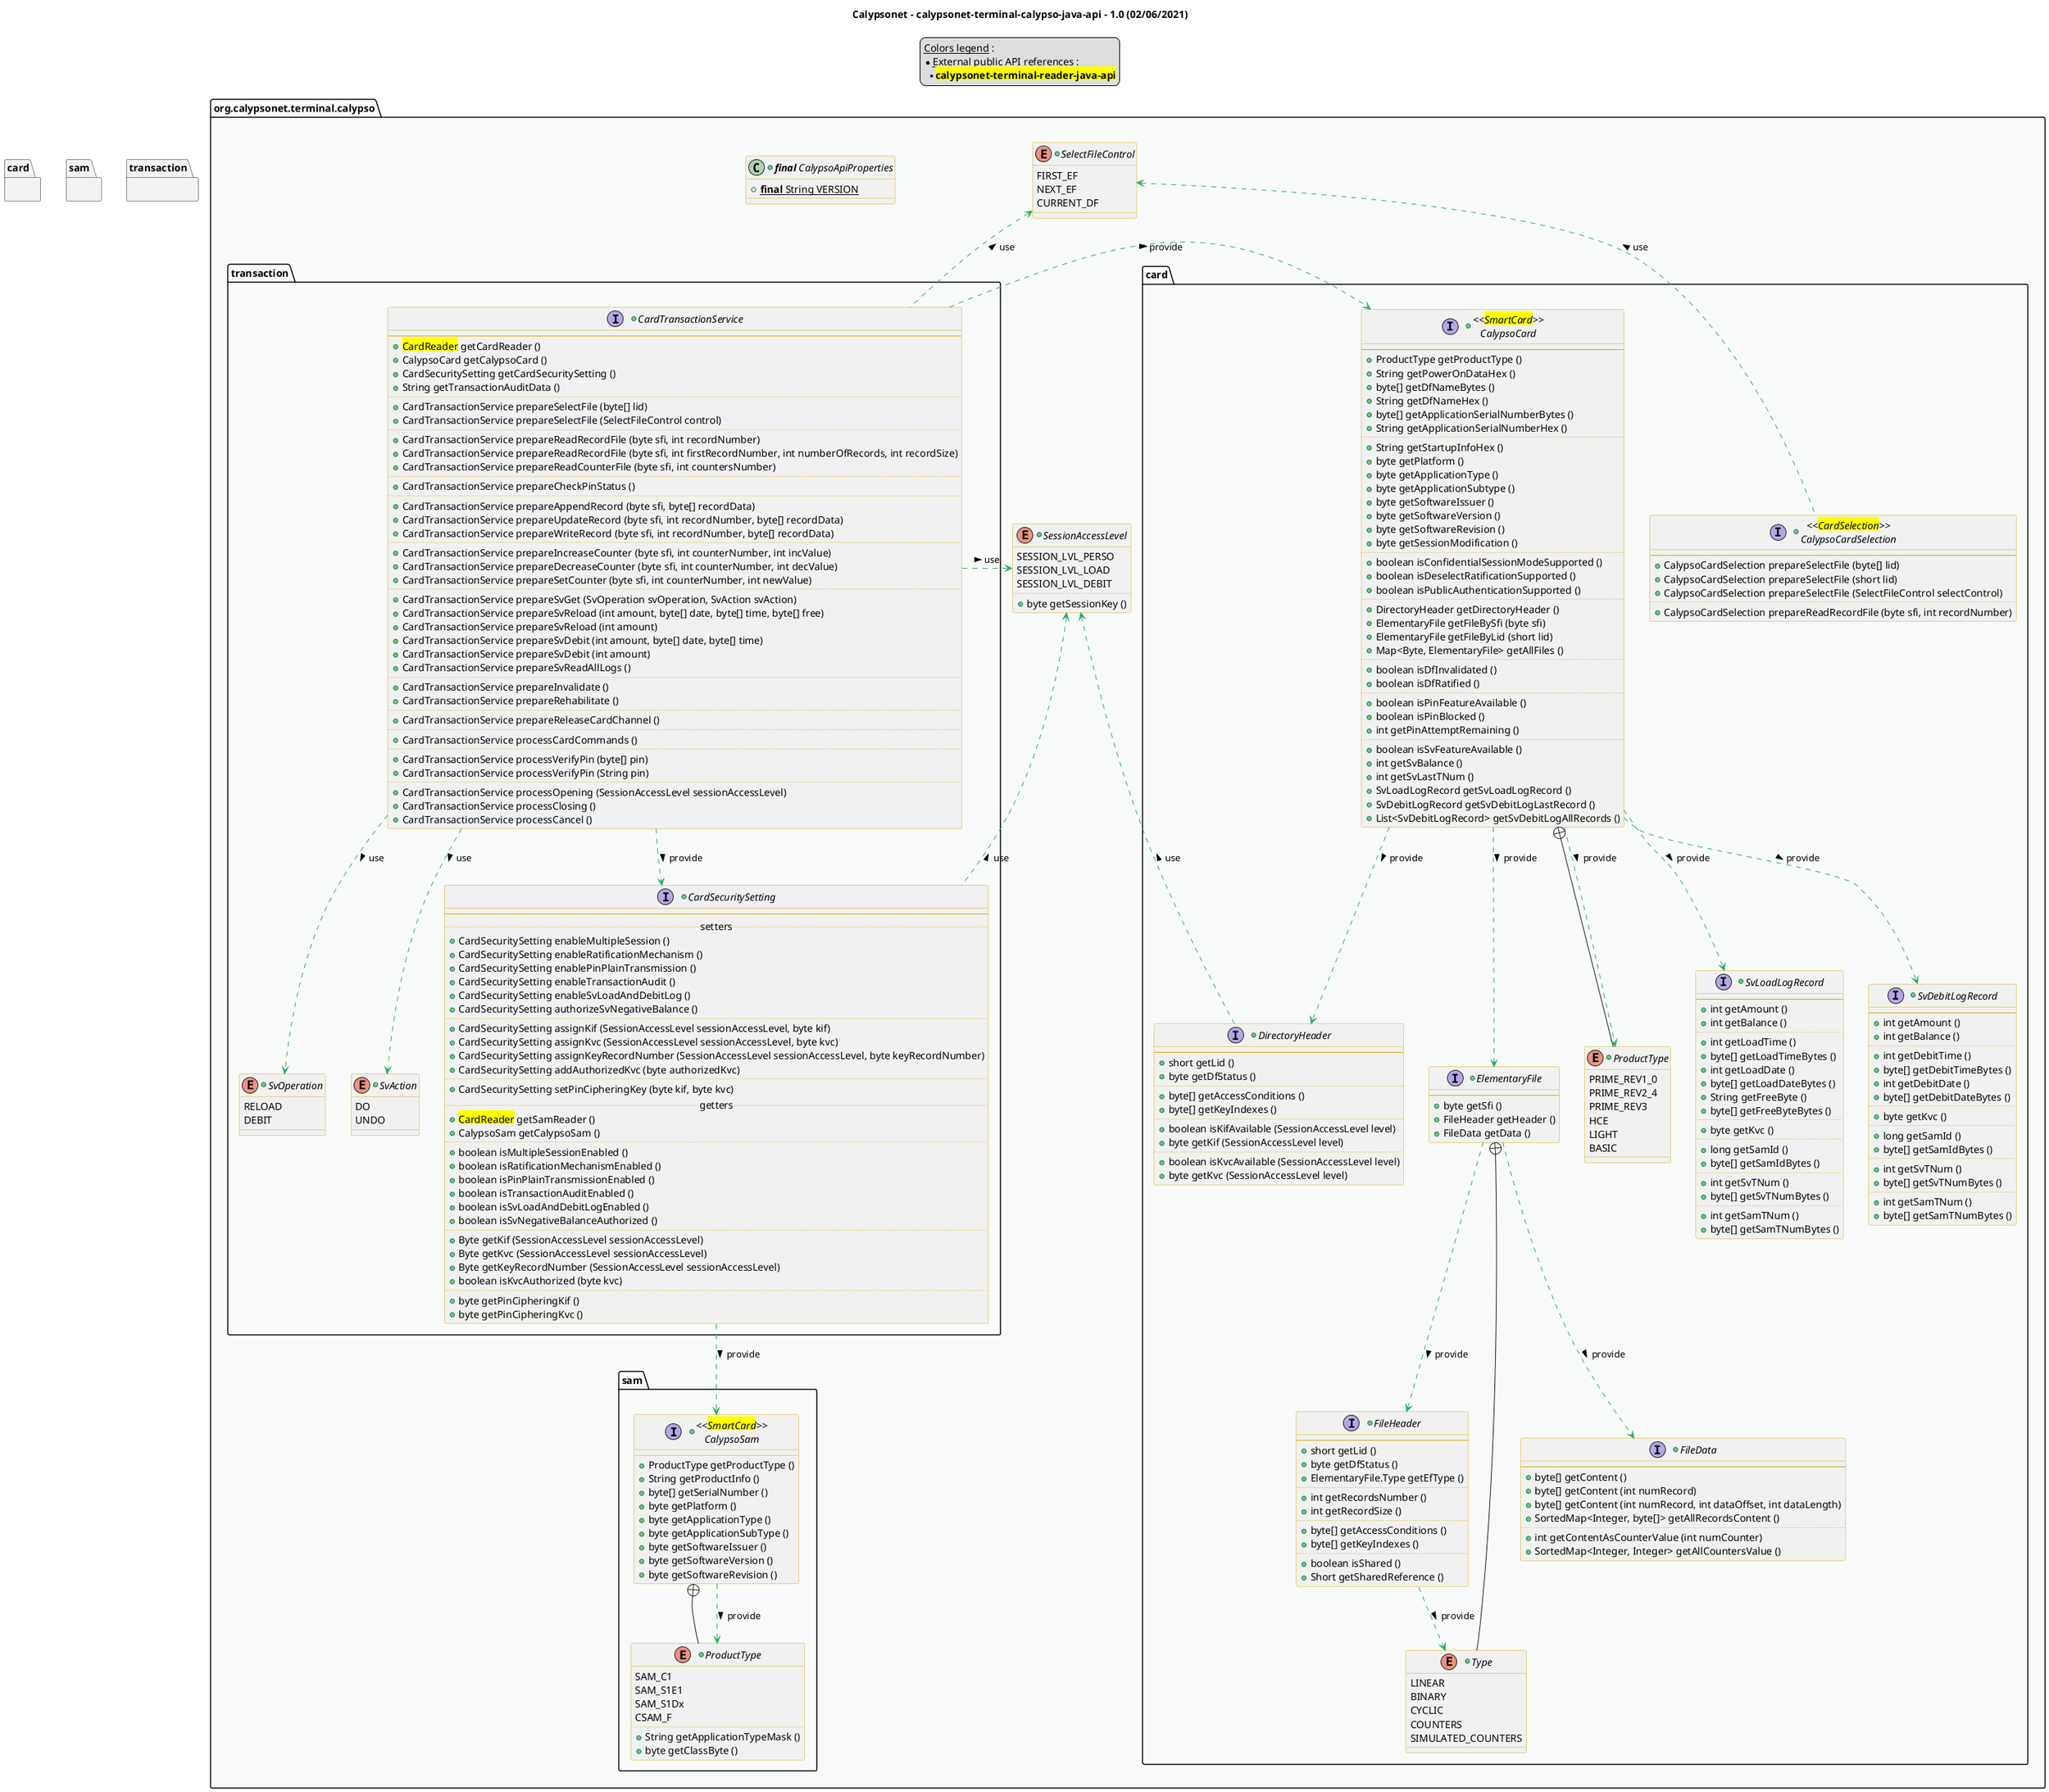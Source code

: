 @startuml
title
    Calypsonet - calypsonet-terminal-calypso-java-api - 1.0 (02/06/2021)
end title

' == THEME ==

'Couleurs issues de : https://htmlcolorcodes.com/fr/tableau-de-couleur/tableau-de-couleur-design-plat/
!define C_GREY1 F8F9F9
!define C_GREY2 F2F3F4
!define C_GREY3 E5E7E9
!define C_GREY4 D7DBDD
!define C_GREY5 CACFD2
!define C_GREY6 BDC3C7
!define C_LINK 3498DB
!define C_USE 27AE60

skinparam Shadowing false
skinparam ClassFontStyle italic
skinparam ClassBorderColor #D4AC0D
skinparam stereotypeABorderColor #A9DCDF
skinparam stereotypeIBorderColor #B4A7E5
skinparam stereotypeCBorderColor #ADD1B2
skinparam stereotypeEBorderColor #EB93DF
' Red
skinparam ClassBackgroundColor<<red>> #FDEDEC
skinparam ClassBorderColor<<red>> #E74C3C
hide <<red>> stereotype
' Purple
skinparam ClassBackgroundColor<<purple>> #F4ECF7
skinparam ClassBorderColor<<purple>> #8E44AD
hide <<purple>> stereotype
' blue
skinparam ClassBackgroundColor<<blue>> #EBF5FB
skinparam ClassBorderColor<<blue>> #3498DB
hide <<blue>> stereotype
' Green
skinparam ClassBackgroundColor<<green>> #E9F7EF
skinparam ClassBorderColor<<green>> #27AE60
hide <<green>> stereotype
' Grey
skinparam ClassBackgroundColor<<grey>> #EAECEE
skinparam ClassBorderColor<<grey>> #2C3E50
hide <<grey>> stereotype

' == CONTENT ==

legend top
    __Colors legend__ :
    * __External public API references__ :
    ** <back:yellow>**calypsonet-terminal-reader-java-api**</back>
end legend

package "org.calypsonet.terminal.calypso" as api {

    +class "**final** CalypsoApiProperties" as ApiProperties {
        +{static} **final** String VERSION
    }
    +enum SessionAccessLevel {
        SESSION_LVL_PERSO
        SESSION_LVL_LOAD
        SESSION_LVL_DEBIT
        ..
        +byte getSessionKey ()
    }
    +enum SelectFileControl {
        FIRST_EF
        NEXT_EF
        CURRENT_DF
    }

    package card {
        +interface "<<<back:yellow>CardSelection</back>>>\nCalypsoCardSelection" as CalypsoCardSelection {
            --
            +CalypsoCardSelection prepareSelectFile (byte[] lid)
            +CalypsoCardSelection prepareSelectFile (short lid)
            +CalypsoCardSelection prepareSelectFile (SelectFileControl selectControl)
            ..
            +CalypsoCardSelection prepareReadRecordFile (byte sfi, int recordNumber)
        }
        +interface "<<<back:yellow>SmartCard</back>>>\nCalypsoCard" as CalypsoCard {
            --
            +ProductType getProductType ()
            +String getPowerOnDataHex ()
            +byte[] getDfNameBytes ()
            +String getDfNameHex ()
            +byte[] getApplicationSerialNumberBytes ()
            +String getApplicationSerialNumberHex ()
            ..
            +String getStartupInfoHex ()
            +byte getPlatform ()
            +byte getApplicationType ()
            +byte getApplicationSubtype ()
            +byte getSoftwareIssuer ()
            +byte getSoftwareVersion ()
            +byte getSoftwareRevision ()
            +byte getSessionModification ()
            ..
            +boolean isConfidentialSessionModeSupported ()
            +boolean isDeselectRatificationSupported ()
            +boolean isPublicAuthenticationSupported ()
            ..
            +DirectoryHeader getDirectoryHeader ()
            +ElementaryFile getFileBySfi (byte sfi)
            +ElementaryFile getFileByLid (short lid)
            +Map<Byte, ElementaryFile> getAllFiles ()
            ..
            +boolean isDfInvalidated ()
            +boolean isDfRatified ()
            ..
            +boolean isPinFeatureAvailable ()
            +boolean isPinBlocked ()
            +int getPinAttemptRemaining ()
            ..
            +boolean isSvFeatureAvailable ()
            +int getSvBalance ()
            +int getSvLastTNum ()
            +SvLoadLogRecord getSvLoadLogRecord ()
            +SvDebitLogRecord getSvDebitLogLastRecord ()
            +List<SvDebitLogRecord> getSvDebitLogAllRecords ()
        }
        +interface DirectoryHeader {
            --
            +short getLid ()
            +byte getDfStatus ()
            ..
            +byte[] getAccessConditions ()
            +byte[] getKeyIndexes ()
            ..
            +boolean isKifAvailable (SessionAccessLevel level)
            +byte getKif (SessionAccessLevel level)
            ..
            +boolean isKvcAvailable (SessionAccessLevel level)
            +byte getKvc (SessionAccessLevel level)
        }
        +interface ElementaryFile {
            --
            +byte getSfi ()
            +FileHeader getHeader ()
            +FileData getData ()
        }
        +interface FileHeader {
            --
            +short getLid ()
            +byte getDfStatus ()
            +ElementaryFile.Type getEfType ()
            ..
            +int getRecordsNumber ()
            +int getRecordSize ()
            ..
            +byte[] getAccessConditions ()
            +byte[] getKeyIndexes ()
            ..
            +boolean isShared ()
            +Short getSharedReference ()
        }
        +enum "Type" as FileType {
            LINEAR
            BINARY
            CYCLIC
            COUNTERS
            SIMULATED_COUNTERS
        }
        +interface FileData {
            --
            +byte[] getContent ()
            +byte[] getContent (int numRecord)
            +byte[] getContent (int numRecord, int dataOffset, int dataLength)
            +SortedMap<Integer, byte[]> getAllRecordsContent ()
            ..
            +int getContentAsCounterValue (int numCounter)
            +SortedMap<Integer, Integer> getAllCountersValue ()
        }
        +enum "ProductType" as CardProductType {
            PRIME_REV1_0
            PRIME_REV2_4
            PRIME_REV3
            HCE
            LIGHT
            BASIC
        }
        +interface SvLoadLogRecord {
            --
            +int getAmount ()
            +int getBalance ()
            ..
            +int getLoadTime ()
            +byte[] getLoadTimeBytes ()
            +int getLoadDate ()
            +byte[] getLoadDateBytes ()
            +String getFreeByte ()
            +byte[] getFreeByteBytes ()
            ..
            +byte getKvc ()
            ..
            +long getSamId ()
            +byte[] getSamIdBytes ()
            ..
            +int getSvTNum ()
            +byte[] getSvTNumBytes ()
            ..
            +int getSamTNum ()
            +byte[] getSamTNumBytes ()
        }
        +interface SvDebitLogRecord {
            --
            +int getAmount ()
            +int getBalance ()
            ..
            +int getDebitTime ()
            +byte[] getDebitTimeBytes ()
            +int getDebitDate ()
            +byte[] getDebitDateBytes ()
            ..
            +byte getKvc ()
            ..
            +long getSamId ()
            +byte[] getSamIdBytes ()
            ..
            +int getSvTNum ()
            +byte[] getSvTNumBytes ()
            ..
            +int getSamTNum ()
            +byte[] getSamTNumBytes ()
        }
    }
    package sam {
        +interface "<<<back:yellow>SmartCard</back>>>\nCalypsoSam" as CalypsoSam {
            +ProductType getProductType ()
            +String getProductInfo ()
            +byte[] getSerialNumber ()
            +byte getPlatform ()
            +byte getApplicationType ()
            +byte getApplicationSubType ()
            +byte getSoftwareIssuer ()
            +byte getSoftwareVersion ()
            +byte getSoftwareRevision ()
        }
        +enum "ProductType" as SamProductType {
            SAM_C1
            SAM_S1E1
            SAM_S1Dx
            CSAM_F
            ..
            +String getApplicationTypeMask ()
            +byte getClassByte ()
        }
    }
    package transaction {
        +interface CardTransactionService {
            --
            +<back:yellow>CardReader</back> getCardReader ()
            +CalypsoCard getCalypsoCard ()
            +CardSecuritySetting getCardSecuritySetting ()
            +String getTransactionAuditData ()
            ..
            +CardTransactionService prepareSelectFile (byte[] lid)
            +CardTransactionService prepareSelectFile (SelectFileControl control)
            ..
            +CardTransactionService prepareReadRecordFile (byte sfi, int recordNumber)
            +CardTransactionService prepareReadRecordFile (byte sfi, int firstRecordNumber, int numberOfRecords, int recordSize)
            +CardTransactionService prepareReadCounterFile (byte sfi, int countersNumber)
            ..
            +CardTransactionService prepareCheckPinStatus ()
            ..
            +CardTransactionService prepareAppendRecord (byte sfi, byte[] recordData)
            +CardTransactionService prepareUpdateRecord (byte sfi, int recordNumber, byte[] recordData)
            +CardTransactionService prepareWriteRecord (byte sfi, int recordNumber, byte[] recordData)
            ..
            +CardTransactionService prepareIncreaseCounter (byte sfi, int counterNumber, int incValue)
            +CardTransactionService prepareDecreaseCounter (byte sfi, int counterNumber, int decValue)
            +CardTransactionService prepareSetCounter (byte sfi, int counterNumber, int newValue)
            ..
            +CardTransactionService prepareSvGet (SvOperation svOperation, SvAction svAction)
            +CardTransactionService prepareSvReload (int amount, byte[] date, byte[] time, byte[] free)
            +CardTransactionService prepareSvReload (int amount)
            +CardTransactionService prepareSvDebit (int amount, byte[] date, byte[] time)
            +CardTransactionService prepareSvDebit (int amount)
            +CardTransactionService prepareSvReadAllLogs ()
            ..
            +CardTransactionService prepareInvalidate ()
            +CardTransactionService prepareRehabilitate ()
            ..
            +CardTransactionService prepareReleaseCardChannel ()
            ..
            +CardTransactionService processCardCommands ()
            ..
            +CardTransactionService processVerifyPin (byte[] pin)
            +CardTransactionService processVerifyPin (String pin)
            ..
            +CardTransactionService processOpening (SessionAccessLevel sessionAccessLevel)
            +CardTransactionService processClosing ()
            +CardTransactionService processCancel ()
        }
        +enum SvOperation {
            RELOAD
            DEBIT
        }
        +enum SvAction {
            DO
            UNDO
        }
        +interface CardSecuritySetting {
            --
            .. setters ..
            +CardSecuritySetting enableMultipleSession ()
            +CardSecuritySetting enableRatificationMechanism ()
            +CardSecuritySetting enablePinPlainTransmission ()
            +CardSecuritySetting enableTransactionAudit ()
            +CardSecuritySetting enableSvLoadAndDebitLog ()
            +CardSecuritySetting authorizeSvNegativeBalance ()
            ..
            +CardSecuritySetting assignKif (SessionAccessLevel sessionAccessLevel, byte kif)
            +CardSecuritySetting assignKvc (SessionAccessLevel sessionAccessLevel, byte kvc)
            +CardSecuritySetting assignKeyRecordNumber (SessionAccessLevel sessionAccessLevel, byte keyRecordNumber)
            +CardSecuritySetting addAuthorizedKvc (byte authorizedKvc)
            ..
            +CardSecuritySetting setPinCipheringKey (byte kif, byte kvc)
            .. getters ..
            +<back:yellow>CardReader</back> getSamReader ()
            +CalypsoSam getCalypsoSam ()
            ..
            +boolean isMultipleSessionEnabled ()
            +boolean isRatificationMechanismEnabled ()
            +boolean isPinPlainTransmissionEnabled ()
            +boolean isTransactionAuditEnabled ()
            +boolean isSvLoadAndDebitLogEnabled ()
            +boolean isSvNegativeBalanceAuthorized ()
            ..
            +Byte getKif (SessionAccessLevel sessionAccessLevel)
            +Byte getKvc (SessionAccessLevel sessionAccessLevel)
            +Byte getKeyRecordNumber (SessionAccessLevel sessionAccessLevel)
            +boolean isKvcAuthorized (byte kvc)
            ..
            +byte getPinCipheringKif ()
            +byte getPinCipheringKvc ()
        }
    }
}

' Associations

CardTransactionService .up.> SessionAccessLevel #C_USE : use >
CardTransactionService ..> SvOperation #C_USE : use >
CardTransactionService ..> SvAction #C_USE : use >
CardTransactionService .up.> SelectFileControl #C_USE : use >
CardTransactionService ..> CalypsoCard #C_USE : provide >
CardTransactionService ..> CardSecuritySetting #C_USE : provide >

CardSecuritySetting .up.> SessionAccessLevel #C_USE : use >
CardSecuritySetting ..> CalypsoSam #C_USE : provide >

CalypsoSam +-- SamProductType
CalypsoSam ..> SamProductType #C_USE : provide >

CalypsoCardSelection .up.> SelectFileControl #C_USE : use >

CalypsoCard ..> DirectoryHeader #C_USE : provide >
CalypsoCard ..> ElementaryFile #C_USE : provide >
CalypsoCard +-- CardProductType
CalypsoCard ..> CardProductType #C_USE : provide >
CalypsoCard ..> SvLoadLogRecord #C_USE : provide >
CalypsoCard ..> SvDebitLogRecord #C_USE : provide >

DirectoryHeader ..> SessionAccessLevel #C_USE : use >

ElementaryFile +-- FileType
ElementaryFile ..> FileHeader #C_USE : provide >
ElementaryFile ..> FileData #C_USE : provide >

FileHeader ..> FileType #C_USE : provide >

' == LAYOUT ==

'ProductType -[hidden]- SamCardResourceServiceBuilder

' == STYLE ==

package api #C_GREY1 {}
package card #C_GREY2 {}
package sam #C_GREY2 {}
package transaction #C_GREY2 {}


@enduml